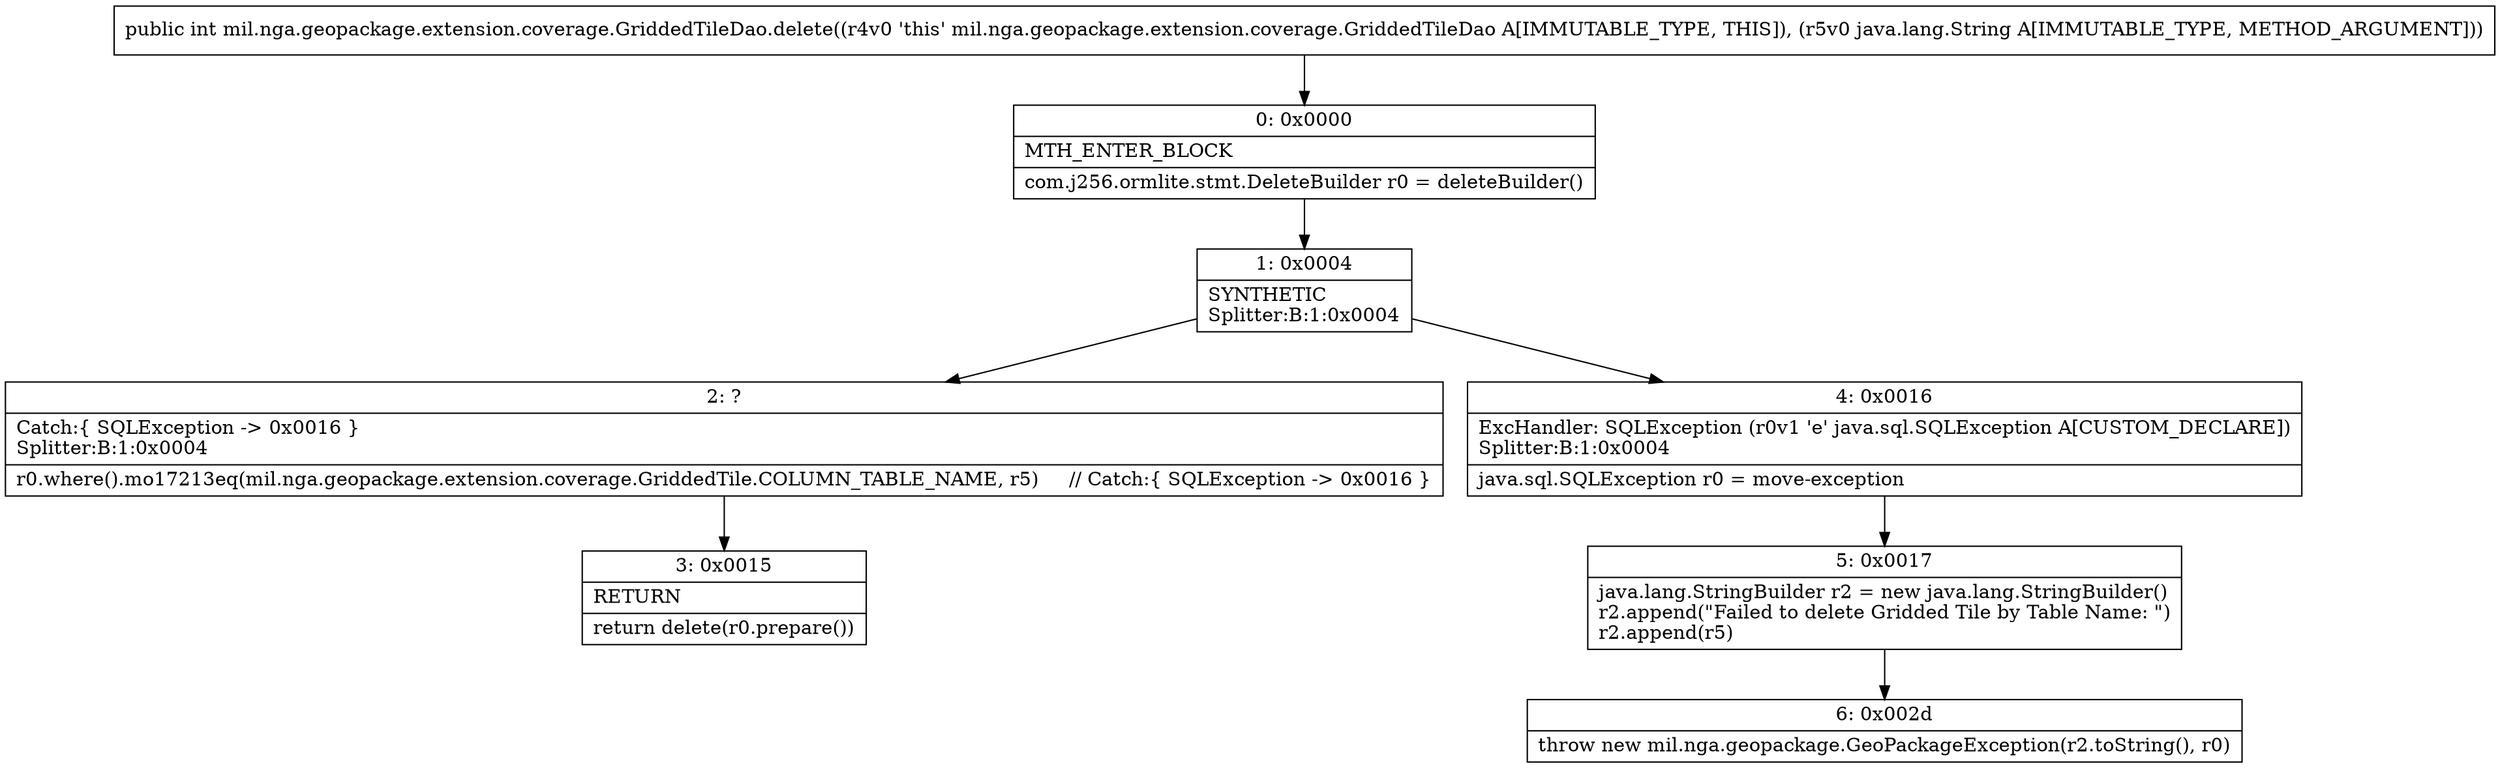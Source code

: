 digraph "CFG formil.nga.geopackage.extension.coverage.GriddedTileDao.delete(Ljava\/lang\/String;)I" {
Node_0 [shape=record,label="{0\:\ 0x0000|MTH_ENTER_BLOCK\l|com.j256.ormlite.stmt.DeleteBuilder r0 = deleteBuilder()\l}"];
Node_1 [shape=record,label="{1\:\ 0x0004|SYNTHETIC\lSplitter:B:1:0x0004\l}"];
Node_2 [shape=record,label="{2\:\ ?|Catch:\{ SQLException \-\> 0x0016 \}\lSplitter:B:1:0x0004\l|r0.where().mo17213eq(mil.nga.geopackage.extension.coverage.GriddedTile.COLUMN_TABLE_NAME, r5)     \/\/ Catch:\{ SQLException \-\> 0x0016 \}\l}"];
Node_3 [shape=record,label="{3\:\ 0x0015|RETURN\l|return delete(r0.prepare())\l}"];
Node_4 [shape=record,label="{4\:\ 0x0016|ExcHandler: SQLException (r0v1 'e' java.sql.SQLException A[CUSTOM_DECLARE])\lSplitter:B:1:0x0004\l|java.sql.SQLException r0 = move\-exception\l}"];
Node_5 [shape=record,label="{5\:\ 0x0017|java.lang.StringBuilder r2 = new java.lang.StringBuilder()\lr2.append(\"Failed to delete Gridded Tile by Table Name: \")\lr2.append(r5)\l}"];
Node_6 [shape=record,label="{6\:\ 0x002d|throw new mil.nga.geopackage.GeoPackageException(r2.toString(), r0)\l}"];
MethodNode[shape=record,label="{public int mil.nga.geopackage.extension.coverage.GriddedTileDao.delete((r4v0 'this' mil.nga.geopackage.extension.coverage.GriddedTileDao A[IMMUTABLE_TYPE, THIS]), (r5v0 java.lang.String A[IMMUTABLE_TYPE, METHOD_ARGUMENT])) }"];
MethodNode -> Node_0;
Node_0 -> Node_1;
Node_1 -> Node_2;
Node_1 -> Node_4;
Node_2 -> Node_3;
Node_4 -> Node_5;
Node_5 -> Node_6;
}

